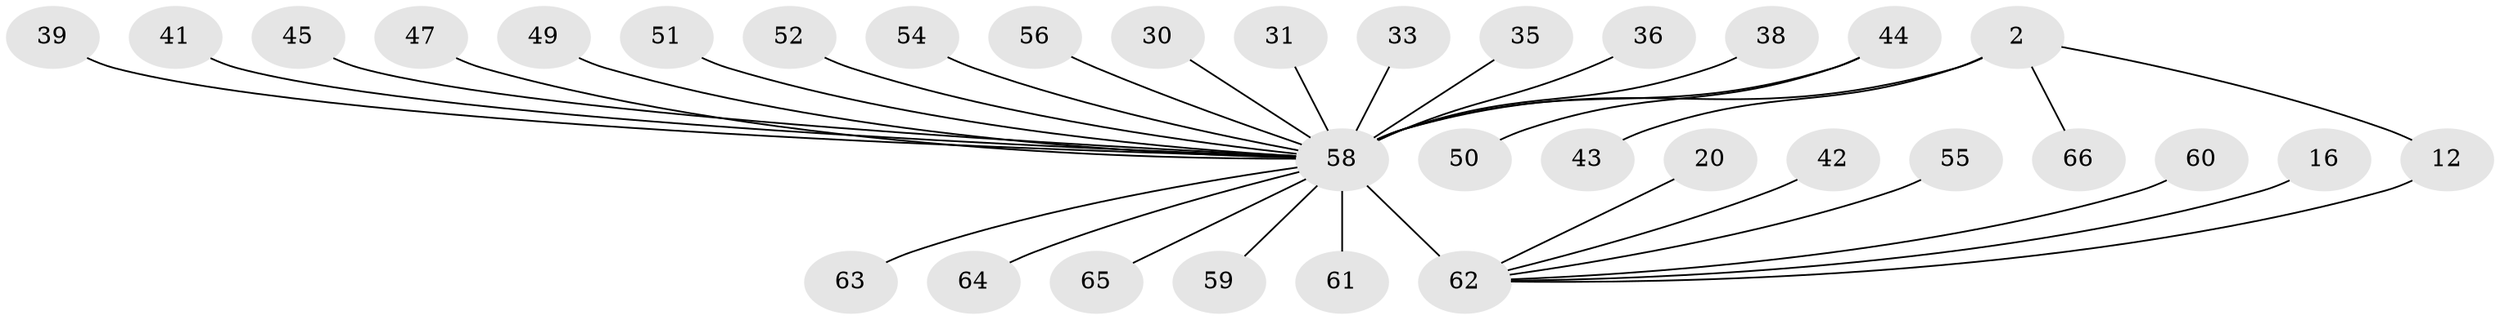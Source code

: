 // original degree distribution, {9: 0.045454545454545456, 4: 0.10606060606060606, 23: 0.015151515151515152, 13: 0.015151515151515152, 27: 0.015151515151515152, 2: 0.22727272727272727, 8: 0.015151515151515152, 1: 0.4393939393939394, 7: 0.030303030303030304, 6: 0.015151515151515152, 3: 0.07575757575757576}
// Generated by graph-tools (version 1.1) at 2025/47/03/09/25 04:47:35]
// undirected, 33 vertices, 33 edges
graph export_dot {
graph [start="1"]
  node [color=gray90,style=filled];
  2 [super="+1"];
  12;
  16;
  20;
  30;
  31;
  33;
  35;
  36;
  38;
  39;
  41;
  42;
  43;
  44 [super="+21"];
  45 [super="+29"];
  47;
  49;
  50;
  51;
  52;
  54 [super="+28"];
  55;
  56;
  58 [super="+37+53+32+24+48+8+25"];
  59;
  60;
  61 [super="+23"];
  62 [super="+5+27+57"];
  63;
  64;
  65;
  66 [super="+40"];
  2 -- 12;
  2 -- 43;
  2 -- 58 [weight=8];
  2 -- 66;
  12 -- 62;
  16 -- 62;
  20 -- 62;
  30 -- 58;
  31 -- 58;
  33 -- 58;
  35 -- 58;
  36 -- 58;
  38 -- 58;
  39 -- 58;
  41 -- 58;
  42 -- 62;
  44 -- 50;
  44 -- 58 [weight=4];
  45 -- 58 [weight=3];
  47 -- 58 [weight=2];
  49 -- 58;
  51 -- 58 [weight=3];
  52 -- 58;
  54 -- 58;
  55 -- 62;
  56 -- 58;
  58 -- 62 [weight=14];
  58 -- 64;
  58 -- 65;
  58 -- 59 [weight=2];
  58 -- 61 [weight=4];
  58 -- 63;
  60 -- 62;
}
